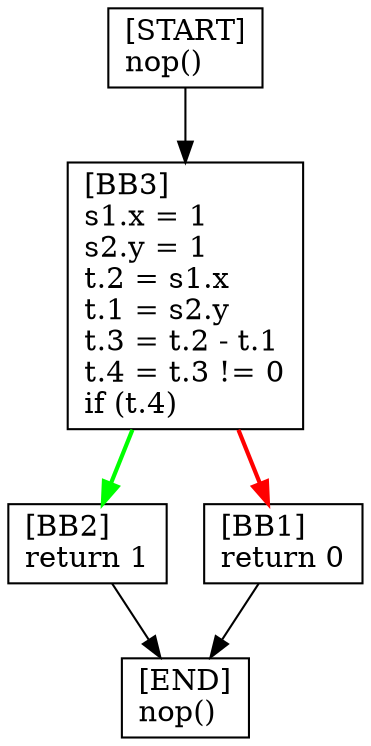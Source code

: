 digraph {
  node [shape=box]
  BB3 [label="[BB3]\ls1.x = 1\ls2.y = 1\lt.2 = s1.x\lt.1 = s2.y\lt.3 = t.2 - t.1\lt.4 = t.3 != 0\lif (t.4)\l"];
  BB2 [label="[BB2]\lreturn 1\l"];
  END [label="[END]\lnop()\l"];
  START [label="[START]\lnop()\l"];
  BB1 [label="[BB1]\lreturn 0\l"];
  BB1 -> END;
  BB3 -> BB1 [color=red, penwidth=2];
  BB2 -> END;
  START -> BB3;
  BB3 -> BB2 [color=green, penwidth=2];
}
